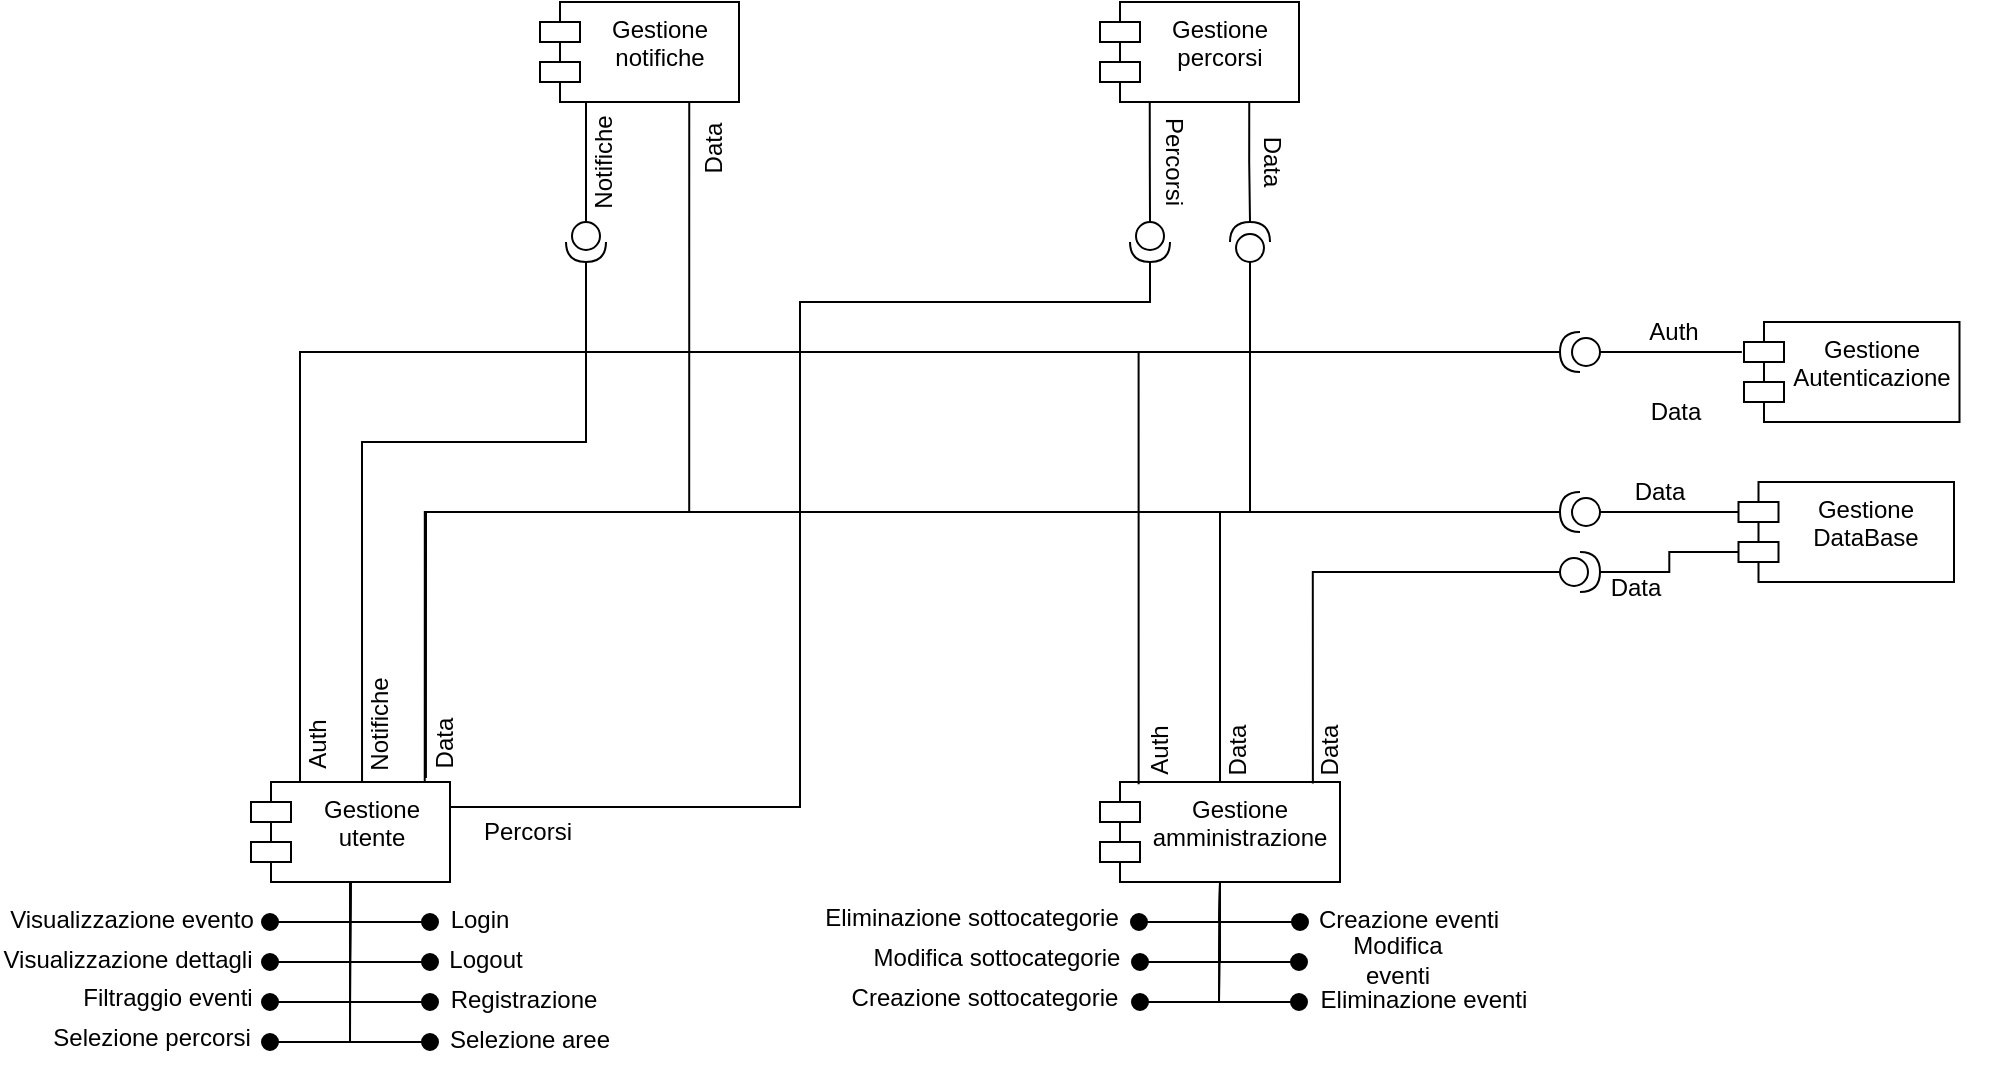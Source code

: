 <mxfile version="24.2.5" type="google">
  <diagram name="Page-1" id="5f0bae14-7c28-e335-631c-24af17079c00">
    <mxGraphModel grid="1" page="1" gridSize="10" guides="1" tooltips="1" connect="1" arrows="1" fold="1" pageScale="1" pageWidth="1100" pageHeight="850" background="none" math="0" shadow="0">
      <root>
        <mxCell id="0" />
        <mxCell id="1" parent="0" />
        <mxCell id="klwS2EqQy-RPltB8W95w-4" value="Gestione utente" style="shape=module;align=left;spacingLeft=20;align=center;verticalAlign=top;whiteSpace=wrap;html=1;" vertex="1" parent="1">
          <mxGeometry x="-114.5" y="750" width="99.5" height="50" as="geometry" />
        </mxCell>
        <mxCell id="klwS2EqQy-RPltB8W95w-7" value="" style="html=1;verticalAlign=bottom;startArrow=oval;startFill=1;endArrow=none;startSize=8;curved=0;rounded=0;endFill=0;entryX=0.5;entryY=1;entryDx=0;entryDy=0;" edge="1" parent="1" target="klwS2EqQy-RPltB8W95w-4">
          <mxGeometry width="60" relative="1" as="geometry">
            <mxPoint x="-25" y="820" as="sourcePoint" />
            <mxPoint x="-128" y="251.86" as="targetPoint" />
            <Array as="points">
              <mxPoint x="-65" y="820" />
            </Array>
          </mxGeometry>
        </mxCell>
        <mxCell id="klwS2EqQy-RPltB8W95w-8" value="" style="html=1;verticalAlign=bottom;startArrow=oval;startFill=1;endArrow=none;startSize=8;curved=0;rounded=0;endFill=0;entryX=0.5;entryY=1;entryDx=0;entryDy=0;" edge="1" parent="1" target="klwS2EqQy-RPltB8W95w-4">
          <mxGeometry width="60" relative="1" as="geometry">
            <mxPoint x="-25" y="840" as="sourcePoint" />
            <mxPoint x="-65" y="810" as="targetPoint" />
            <Array as="points">
              <mxPoint x="-65" y="840" />
            </Array>
          </mxGeometry>
        </mxCell>
        <mxCell id="klwS2EqQy-RPltB8W95w-9" value="Login" style="text;html=1;align=center;verticalAlign=middle;whiteSpace=wrap;rounded=0;" vertex="1" parent="1">
          <mxGeometry x="-30" y="804" width="60" height="30" as="geometry" />
        </mxCell>
        <mxCell id="klwS2EqQy-RPltB8W95w-11" value="Logout" style="text;html=1;align=center;verticalAlign=middle;whiteSpace=wrap;rounded=0;" vertex="1" parent="1">
          <mxGeometry x="-27" y="824" width="60" height="30" as="geometry" />
        </mxCell>
        <mxCell id="klwS2EqQy-RPltB8W95w-12" value="Registrazione" style="text;html=1;align=center;verticalAlign=middle;whiteSpace=wrap;rounded=0;" vertex="1" parent="1">
          <mxGeometry x="-19" y="844" width="82" height="30" as="geometry" />
        </mxCell>
        <mxCell id="klwS2EqQy-RPltB8W95w-13" value="" style="html=1;verticalAlign=bottom;startArrow=oval;startFill=1;endArrow=none;startSize=8;curved=0;rounded=0;endFill=0;entryX=0.5;entryY=1;entryDx=0;entryDy=0;" edge="1" parent="1">
          <mxGeometry width="60" relative="1" as="geometry">
            <mxPoint x="-25" y="860" as="sourcePoint" />
            <mxPoint x="-65" y="820" as="targetPoint" />
            <Array as="points">
              <mxPoint x="-65" y="860" />
            </Array>
          </mxGeometry>
        </mxCell>
        <mxCell id="klwS2EqQy-RPltB8W95w-14" value="Gestione Autenticazione" style="shape=module;align=left;spacingLeft=20;align=center;verticalAlign=top;whiteSpace=wrap;html=1;" vertex="1" parent="1">
          <mxGeometry x="632" y="520" width="107.75" height="50" as="geometry" />
        </mxCell>
        <mxCell id="klwS2EqQy-RPltB8W95w-16" value="" style="ellipse;whiteSpace=wrap;html=1;align=center;aspect=fixed;fillColor=none;strokeColor=none;resizable=0;perimeter=centerPerimeter;rotatable=0;allowArrows=0;points=[];outlineConnect=1;" vertex="1" parent="1">
          <mxGeometry x="751.75" y="540" width="10" height="10" as="geometry" />
        </mxCell>
        <mxCell id="klwS2EqQy-RPltB8W95w-19" value="" style="shape=providedRequiredInterface;html=1;verticalLabelPosition=bottom;sketch=0;rotation=-180;" vertex="1" parent="1">
          <mxGeometry x="540" y="525" width="20" height="20" as="geometry" />
        </mxCell>
        <mxCell id="klwS2EqQy-RPltB8W95w-23" value="Auth" style="text;html=1;align=center;verticalAlign=middle;whiteSpace=wrap;rounded=0;rotation=-90;" vertex="1" parent="1">
          <mxGeometry x="-111" y="716" width="60" height="30" as="geometry" />
        </mxCell>
        <mxCell id="klwS2EqQy-RPltB8W95w-24" value="Gestione &lt;br&gt;&lt;div&gt;DataBase&lt;/div&gt;" style="shape=module;align=left;spacingLeft=20;align=center;verticalAlign=top;whiteSpace=wrap;html=1;" vertex="1" parent="1">
          <mxGeometry x="629.25" y="600" width="107.75" height="50" as="geometry" />
        </mxCell>
        <mxCell id="klwS2EqQy-RPltB8W95w-29" value="Data" style="text;html=1;align=center;verticalAlign=middle;whiteSpace=wrap;rounded=0;" vertex="1" parent="1">
          <mxGeometry x="568" y="550" width="60" height="30" as="geometry" />
        </mxCell>
        <mxCell id="klwS2EqQy-RPltB8W95w-30" value="" style="html=1;verticalAlign=bottom;startArrow=oval;startFill=1;endArrow=none;startSize=8;curved=0;rounded=0;endFill=0;entryX=0.5;entryY=1;entryDx=0;entryDy=0;" edge="1" parent="1">
          <mxGeometry width="60" relative="1" as="geometry">
            <mxPoint x="-105" y="820" as="sourcePoint" />
            <mxPoint x="-65" y="800" as="targetPoint" />
            <Array as="points">
              <mxPoint x="-65" y="820" />
            </Array>
          </mxGeometry>
        </mxCell>
        <mxCell id="klwS2EqQy-RPltB8W95w-31" value="Visualizzazione evento" style="text;html=1;align=center;verticalAlign=middle;whiteSpace=wrap;rounded=0;" vertex="1" parent="1">
          <mxGeometry x="-236" y="804" width="124" height="30" as="geometry" />
        </mxCell>
        <mxCell id="klwS2EqQy-RPltB8W95w-32" value="" style="html=1;verticalAlign=bottom;startArrow=oval;startFill=1;endArrow=none;startSize=8;curved=0;rounded=0;endFill=0;entryX=0.5;entryY=1;entryDx=0;entryDy=0;" edge="1" parent="1" target="klwS2EqQy-RPltB8W95w-4">
          <mxGeometry width="60" relative="1" as="geometry">
            <mxPoint x="-105" y="840" as="sourcePoint" />
            <mxPoint x="-65" y="820" as="targetPoint" />
            <Array as="points">
              <mxPoint x="-65" y="840" />
            </Array>
          </mxGeometry>
        </mxCell>
        <mxCell id="klwS2EqQy-RPltB8W95w-33" value="Visualizzazione dettagli" style="text;html=1;align=center;verticalAlign=middle;whiteSpace=wrap;rounded=0;" vertex="1" parent="1">
          <mxGeometry x="-240" y="824" width="128" height="30" as="geometry" />
        </mxCell>
        <mxCell id="klwS2EqQy-RPltB8W95w-34" value="" style="html=1;verticalAlign=bottom;startArrow=oval;startFill=1;endArrow=none;startSize=8;curved=0;rounded=0;endFill=0;entryX=0.5;entryY=1;entryDx=0;entryDy=0;" edge="1" parent="1" target="klwS2EqQy-RPltB8W95w-4">
          <mxGeometry width="60" relative="1" as="geometry">
            <mxPoint x="-105" y="860" as="sourcePoint" />
            <mxPoint x="-65" y="820" as="targetPoint" />
            <Array as="points">
              <mxPoint x="-65" y="860" />
            </Array>
          </mxGeometry>
        </mxCell>
        <mxCell id="klwS2EqQy-RPltB8W95w-35" value="Filtraggio eventi" style="text;html=1;align=center;verticalAlign=middle;whiteSpace=wrap;rounded=0;" vertex="1" parent="1">
          <mxGeometry x="-200" y="843" width="88" height="30" as="geometry" />
        </mxCell>
        <mxCell id="klwS2EqQy-RPltB8W95w-36" value="" style="html=1;verticalAlign=bottom;startArrow=oval;startFill=1;endArrow=none;startSize=8;curved=0;rounded=0;endFill=0;entryX=0.5;entryY=1;entryDx=0;entryDy=0;" edge="1" parent="1">
          <mxGeometry width="60" relative="1" as="geometry">
            <mxPoint x="-105" y="880" as="sourcePoint" />
            <mxPoint x="-65" y="820" as="targetPoint" />
            <Array as="points">
              <mxPoint x="-65" y="880" />
            </Array>
          </mxGeometry>
        </mxCell>
        <mxCell id="klwS2EqQy-RPltB8W95w-37" value="Selezione percorsi" style="text;html=1;align=center;verticalAlign=middle;whiteSpace=wrap;rounded=0;" vertex="1" parent="1">
          <mxGeometry x="-216.5" y="863" width="104" height="30" as="geometry" />
        </mxCell>
        <mxCell id="klwS2EqQy-RPltB8W95w-38" value="" style="html=1;verticalAlign=bottom;startArrow=oval;startFill=1;endArrow=none;startSize=8;curved=0;rounded=0;endFill=0;entryX=0.5;entryY=1;entryDx=0;entryDy=0;" edge="1" parent="1" target="klwS2EqQy-RPltB8W95w-4">
          <mxGeometry width="60" relative="1" as="geometry">
            <mxPoint x="-25" y="880" as="sourcePoint" />
            <mxPoint x="-65" y="840" as="targetPoint" />
            <Array as="points">
              <mxPoint x="-65" y="880" />
            </Array>
          </mxGeometry>
        </mxCell>
        <mxCell id="klwS2EqQy-RPltB8W95w-39" value="Selezione aree" style="text;html=1;align=center;verticalAlign=middle;whiteSpace=wrap;rounded=0;" vertex="1" parent="1">
          <mxGeometry x="-17" y="864" width="84" height="30" as="geometry" />
        </mxCell>
        <mxCell id="klwS2EqQy-RPltB8W95w-40" value="Gestione amministrazione" style="shape=module;align=left;spacingLeft=20;align=center;verticalAlign=top;whiteSpace=wrap;html=1;" vertex="1" parent="1">
          <mxGeometry x="310" y="750" width="120" height="50" as="geometry" />
        </mxCell>
        <mxCell id="klwS2EqQy-RPltB8W95w-46" value="" style="ellipse;whiteSpace=wrap;html=1;align=center;aspect=fixed;fillColor=none;strokeColor=none;resizable=0;perimeter=centerPerimeter;rotatable=0;allowArrows=0;points=[];outlineConnect=1;" vertex="1" parent="1">
          <mxGeometry x="748.75" y="620" width="10" height="10" as="geometry" />
        </mxCell>
        <mxCell id="klwS2EqQy-RPltB8W95w-47" value="&lt;div&gt;Data&lt;/div&gt;" style="text;html=1;align=center;verticalAlign=middle;whiteSpace=wrap;rounded=0;" vertex="1" parent="1">
          <mxGeometry x="548" y="638" width="60" height="30" as="geometry" />
        </mxCell>
        <mxCell id="klwS2EqQy-RPltB8W95w-48" value="Gestione notifiche" style="shape=module;align=left;spacingLeft=20;align=center;verticalAlign=top;whiteSpace=wrap;html=1;" vertex="1" parent="1">
          <mxGeometry x="30" y="360" width="99.5" height="50" as="geometry" />
        </mxCell>
        <mxCell id="klwS2EqQy-RPltB8W95w-49" value="" style="html=1;verticalAlign=bottom;startArrow=oval;startFill=1;endArrow=none;startSize=8;curved=0;rounded=0;endFill=0;entryX=0.5;entryY=1;entryDx=0;entryDy=0;" edge="1" parent="1" target="klwS2EqQy-RPltB8W95w-40">
          <mxGeometry width="60" relative="1" as="geometry">
            <mxPoint x="410" y="820" as="sourcePoint" />
            <mxPoint x="390" y="814" as="targetPoint" />
            <Array as="points">
              <mxPoint x="370" y="820" />
            </Array>
          </mxGeometry>
        </mxCell>
        <mxCell id="klwS2EqQy-RPltB8W95w-51" value="Creazione eventi" style="text;html=1;align=center;verticalAlign=middle;whiteSpace=wrap;rounded=0;" vertex="1" parent="1">
          <mxGeometry x="418" y="804" width="93" height="30" as="geometry" />
        </mxCell>
        <mxCell id="klwS2EqQy-RPltB8W95w-52" value="" style="html=1;verticalAlign=bottom;startArrow=oval;startFill=1;endArrow=none;startSize=8;curved=0;rounded=0;endFill=0;entryX=0.5;entryY=1;entryDx=0;entryDy=0;" edge="1" parent="1" target="klwS2EqQy-RPltB8W95w-40">
          <mxGeometry width="60" relative="1" as="geometry">
            <mxPoint x="409.5" y="840" as="sourcePoint" />
            <mxPoint x="369.5" y="820" as="targetPoint" />
            <Array as="points">
              <mxPoint x="369.5" y="840" />
            </Array>
          </mxGeometry>
        </mxCell>
        <mxCell id="klwS2EqQy-RPltB8W95w-53" value="Modifica eventi" style="text;html=1;align=center;verticalAlign=middle;whiteSpace=wrap;rounded=0;" vertex="1" parent="1">
          <mxGeometry x="418" y="824" width="82" height="30" as="geometry" />
        </mxCell>
        <mxCell id="klwS2EqQy-RPltB8W95w-54" value="" style="html=1;verticalAlign=bottom;startArrow=oval;startFill=1;endArrow=none;startSize=8;curved=0;rounded=0;endFill=0;" edge="1" parent="1">
          <mxGeometry width="60" relative="1" as="geometry">
            <mxPoint x="409.5" y="860" as="sourcePoint" />
            <mxPoint x="370" y="800" as="targetPoint" />
            <Array as="points">
              <mxPoint x="369.5" y="860" />
            </Array>
          </mxGeometry>
        </mxCell>
        <mxCell id="klwS2EqQy-RPltB8W95w-55" value="Eliminazione eventi" style="text;html=1;align=center;verticalAlign=middle;whiteSpace=wrap;rounded=0;" vertex="1" parent="1">
          <mxGeometry x="418" y="844" width="108" height="30" as="geometry" />
        </mxCell>
        <mxCell id="klwS2EqQy-RPltB8W95w-56" value="" style="html=1;verticalAlign=bottom;startArrow=oval;startFill=1;endArrow=none;startSize=8;curved=0;rounded=0;endFill=0;entryX=0.5;entryY=1;entryDx=0;entryDy=0;" edge="1" parent="1" target="klwS2EqQy-RPltB8W95w-40">
          <mxGeometry width="60" relative="1" as="geometry">
            <mxPoint x="330" y="860" as="sourcePoint" />
            <mxPoint x="370" y="800" as="targetPoint" />
            <Array as="points">
              <mxPoint x="369.5" y="860" />
            </Array>
          </mxGeometry>
        </mxCell>
        <mxCell id="klwS2EqQy-RPltB8W95w-57" value="Creazione sottocategorie" style="text;html=1;align=center;verticalAlign=middle;whiteSpace=wrap;rounded=0;" vertex="1" parent="1">
          <mxGeometry x="183" y="843" width="139" height="30" as="geometry" />
        </mxCell>
        <mxCell id="klwS2EqQy-RPltB8W95w-58" value="" style="html=1;verticalAlign=bottom;startArrow=oval;startFill=1;endArrow=none;startSize=8;curved=0;rounded=0;endFill=0;entryX=0.5;entryY=1;entryDx=0;entryDy=0;" edge="1" parent="1" target="klwS2EqQy-RPltB8W95w-40">
          <mxGeometry width="60" relative="1" as="geometry">
            <mxPoint x="330" y="840" as="sourcePoint" />
            <mxPoint x="380" y="810" as="targetPoint" />
            <Array as="points">
              <mxPoint x="370" y="840" />
            </Array>
          </mxGeometry>
        </mxCell>
        <mxCell id="klwS2EqQy-RPltB8W95w-59" value="Modifica sottocategorie" style="text;html=1;align=center;verticalAlign=middle;whiteSpace=wrap;rounded=0;" vertex="1" parent="1">
          <mxGeometry x="189" y="823" width="139" height="30" as="geometry" />
        </mxCell>
        <mxCell id="klwS2EqQy-RPltB8W95w-60" value="Percorsi" style="text;html=1;align=center;verticalAlign=middle;whiteSpace=wrap;rounded=0;" vertex="1" parent="1">
          <mxGeometry x="-10" y="760" width="68" height="30" as="geometry" />
        </mxCell>
        <mxCell id="klwS2EqQy-RPltB8W95w-61" value="" style="html=1;verticalAlign=bottom;startArrow=oval;startFill=1;endArrow=none;startSize=8;curved=0;rounded=0;endFill=0;entryX=0.5;entryY=1;entryDx=0;entryDy=0;" edge="1" parent="1" target="klwS2EqQy-RPltB8W95w-40">
          <mxGeometry width="60" relative="1" as="geometry">
            <mxPoint x="329.5" y="820" as="sourcePoint" />
            <mxPoint x="370" y="800" as="targetPoint" />
            <Array as="points">
              <mxPoint x="369.5" y="820" />
            </Array>
          </mxGeometry>
        </mxCell>
        <mxCell id="klwS2EqQy-RPltB8W95w-63" value="Auth" style="text;html=1;align=center;verticalAlign=middle;whiteSpace=wrap;rounded=0;rotation=-90;" vertex="1" parent="1">
          <mxGeometry x="310" y="719" width="60" height="30" as="geometry" />
        </mxCell>
        <mxCell id="klwS2EqQy-RPltB8W95w-64" value="Data" style="text;html=1;align=center;verticalAlign=middle;whiteSpace=wrap;rounded=0;rotation=-90;" vertex="1" parent="1">
          <mxGeometry x="-47.5" y="716" width="60" height="30" as="geometry" />
        </mxCell>
        <mxCell id="klwS2EqQy-RPltB8W95w-65" value="Data" style="text;html=1;align=center;verticalAlign=middle;whiteSpace=wrap;rounded=0;rotation=-90;" vertex="1" parent="1">
          <mxGeometry x="349" y="719" width="60" height="30" as="geometry" />
        </mxCell>
        <mxCell id="klwS2EqQy-RPltB8W95w-69" value="Auth" style="text;html=1;align=center;verticalAlign=middle;whiteSpace=wrap;rounded=0;rotation=0;" vertex="1" parent="1">
          <mxGeometry x="567" y="510" width="60" height="30" as="geometry" />
        </mxCell>
        <mxCell id="klwS2EqQy-RPltB8W95w-70" value="" style="shape=providedRequiredInterface;html=1;verticalLabelPosition=bottom;sketch=0;rotation=90;" vertex="1" parent="1">
          <mxGeometry x="43" y="470" width="20" height="20" as="geometry" />
        </mxCell>
        <mxCell id="klwS2EqQy-RPltB8W95w-71" style="edgeStyle=orthogonalEdgeStyle;rounded=0;orthogonalLoop=1;jettySize=auto;html=1;exitX=0.5;exitY=1;exitDx=0;exitDy=0;entryX=0;entryY=0.5;entryDx=0;entryDy=0;entryPerimeter=0;endArrow=none;endFill=0;" edge="1" parent="1" source="klwS2EqQy-RPltB8W95w-48" target="klwS2EqQy-RPltB8W95w-70">
          <mxGeometry relative="1" as="geometry">
            <Array as="points">
              <mxPoint x="53" y="410" />
            </Array>
          </mxGeometry>
        </mxCell>
        <mxCell id="klwS2EqQy-RPltB8W95w-72" style="edgeStyle=orthogonalEdgeStyle;rounded=0;orthogonalLoop=1;jettySize=auto;html=1;exitX=1;exitY=0.5;exitDx=0;exitDy=0;exitPerimeter=0;entryX=0.558;entryY=-0.003;entryDx=0;entryDy=0;entryPerimeter=0;endArrow=none;endFill=0;" edge="1" parent="1" source="klwS2EqQy-RPltB8W95w-70" target="klwS2EqQy-RPltB8W95w-4">
          <mxGeometry relative="1" as="geometry">
            <Array as="points">
              <mxPoint x="53" y="580" />
              <mxPoint x="-59" y="580" />
            </Array>
          </mxGeometry>
        </mxCell>
        <mxCell id="klwS2EqQy-RPltB8W95w-73" value="&lt;div&gt;Notifiche&lt;/div&gt;" style="text;html=1;align=center;verticalAlign=middle;whiteSpace=wrap;rounded=0;rotation=-90;" vertex="1" parent="1">
          <mxGeometry x="-80" y="706" width="60" height="30" as="geometry" />
        </mxCell>
        <mxCell id="klwS2EqQy-RPltB8W95w-74" value="&lt;div&gt;Notifiche&lt;/div&gt;" style="text;html=1;align=center;verticalAlign=middle;whiteSpace=wrap;rounded=0;rotation=-90;" vertex="1" parent="1">
          <mxGeometry x="32" y="425" width="60" height="30" as="geometry" />
        </mxCell>
        <mxCell id="klwS2EqQy-RPltB8W95w-76" value="Data" style="text;html=1;align=center;verticalAlign=middle;whiteSpace=wrap;rounded=0;rotation=-90;" vertex="1" parent="1">
          <mxGeometry x="87" y="418" width="60" height="30" as="geometry" />
        </mxCell>
        <mxCell id="klwS2EqQy-RPltB8W95w-82" value="Data" style="text;html=1;align=center;verticalAlign=middle;whiteSpace=wrap;rounded=0;rotation=-90;" vertex="1" parent="1">
          <mxGeometry x="395" y="719" width="60" height="30" as="geometry" />
        </mxCell>
        <mxCell id="klwS2EqQy-RPltB8W95w-83" value="&lt;div&gt;Data&lt;/div&gt;" style="text;html=1;align=center;verticalAlign=middle;whiteSpace=wrap;rounded=0;" vertex="1" parent="1">
          <mxGeometry x="560" y="590" width="60" height="30" as="geometry" />
        </mxCell>
        <mxCell id="klwS2EqQy-RPltB8W95w-93" style="edgeStyle=orthogonalEdgeStyle;rounded=0;orthogonalLoop=1;jettySize=auto;html=1;exitX=1;exitY=0.5;exitDx=0;exitDy=0;exitPerimeter=0;entryX=0.5;entryY=0;entryDx=0;entryDy=0;endArrow=none;endFill=0;" edge="1" parent="1" source="klwS2EqQy-RPltB8W95w-84" target="klwS2EqQy-RPltB8W95w-40">
          <mxGeometry relative="1" as="geometry" />
        </mxCell>
        <mxCell id="klwS2EqQy-RPltB8W95w-84" value="" style="shape=providedRequiredInterface;html=1;verticalLabelPosition=bottom;sketch=0;rotation=-180;" vertex="1" parent="1">
          <mxGeometry x="540" y="605" width="20" height="20" as="geometry" />
        </mxCell>
        <mxCell id="klwS2EqQy-RPltB8W95w-86" style="edgeStyle=orthogonalEdgeStyle;rounded=0;orthogonalLoop=1;jettySize=auto;html=1;exitX=0;exitY=0.5;exitDx=0;exitDy=0;exitPerimeter=0;entryX=0;entryY=0;entryDx=0;entryDy=15;entryPerimeter=0;endArrow=none;endFill=0;" edge="1" parent="1" source="klwS2EqQy-RPltB8W95w-84" target="klwS2EqQy-RPltB8W95w-24">
          <mxGeometry relative="1" as="geometry" />
        </mxCell>
        <mxCell id="klwS2EqQy-RPltB8W95w-87" style="edgeStyle=orthogonalEdgeStyle;rounded=0;orthogonalLoop=1;jettySize=auto;html=1;exitX=0;exitY=0.5;exitDx=0;exitDy=0;exitPerimeter=0;entryX=-0.01;entryY=0.299;entryDx=0;entryDy=0;entryPerimeter=0;endArrow=none;endFill=0;" edge="1" parent="1" source="klwS2EqQy-RPltB8W95w-19" target="klwS2EqQy-RPltB8W95w-14">
          <mxGeometry relative="1" as="geometry" />
        </mxCell>
        <mxCell id="klwS2EqQy-RPltB8W95w-89" style="edgeStyle=orthogonalEdgeStyle;rounded=0;orthogonalLoop=1;jettySize=auto;html=1;exitX=1;exitY=0.5;exitDx=0;exitDy=0;exitPerimeter=0;entryX=0.183;entryY=0.2;entryDx=0;entryDy=0;entryPerimeter=0;endArrow=none;endFill=0;" edge="1" parent="1" source="klwS2EqQy-RPltB8W95w-19" target="klwS2EqQy-RPltB8W95w-23">
          <mxGeometry relative="1" as="geometry" />
        </mxCell>
        <mxCell id="klwS2EqQy-RPltB8W95w-92" style="edgeStyle=orthogonalEdgeStyle;rounded=0;orthogonalLoop=1;jettySize=auto;html=1;exitX=1;exitY=0.5;exitDx=0;exitDy=0;exitPerimeter=0;entryX=0.879;entryY=-0.04;entryDx=0;entryDy=0;entryPerimeter=0;endArrow=none;endFill=0;" edge="1" parent="1" source="klwS2EqQy-RPltB8W95w-84" target="klwS2EqQy-RPltB8W95w-4">
          <mxGeometry relative="1" as="geometry" />
        </mxCell>
        <mxCell id="klwS2EqQy-RPltB8W95w-94" style="edgeStyle=orthogonalEdgeStyle;rounded=0;orthogonalLoop=1;jettySize=auto;html=1;exitX=0.75;exitY=1;exitDx=0;exitDy=0;entryX=1;entryY=0.5;entryDx=0;entryDy=0;entryPerimeter=0;endArrow=none;endFill=0;" edge="1" parent="1" source="klwS2EqQy-RPltB8W95w-48" target="klwS2EqQy-RPltB8W95w-84">
          <mxGeometry relative="1" as="geometry" />
        </mxCell>
        <mxCell id="klwS2EqQy-RPltB8W95w-95" style="edgeStyle=orthogonalEdgeStyle;rounded=0;orthogonalLoop=1;jettySize=auto;html=1;exitX=1;exitY=0.5;exitDx=0;exitDy=0;exitPerimeter=0;entryX=0.161;entryY=0.023;entryDx=0;entryDy=0;entryPerimeter=0;endArrow=none;endFill=0;" edge="1" parent="1" source="klwS2EqQy-RPltB8W95w-19" target="klwS2EqQy-RPltB8W95w-40">
          <mxGeometry relative="1" as="geometry" />
        </mxCell>
        <mxCell id="klwS2EqQy-RPltB8W95w-96" value="" style="shape=providedRequiredInterface;html=1;verticalLabelPosition=bottom;sketch=0;rotation=0;" vertex="1" parent="1">
          <mxGeometry x="540" y="635" width="20" height="20" as="geometry" />
        </mxCell>
        <mxCell id="klwS2EqQy-RPltB8W95w-97" style="edgeStyle=orthogonalEdgeStyle;rounded=0;orthogonalLoop=1;jettySize=auto;html=1;exitX=1;exitY=0.5;exitDx=0;exitDy=0;exitPerimeter=0;entryX=0;entryY=0;entryDx=0;entryDy=35;entryPerimeter=0;endArrow=none;endFill=0;" edge="1" parent="1" source="klwS2EqQy-RPltB8W95w-96" target="klwS2EqQy-RPltB8W95w-24">
          <mxGeometry relative="1" as="geometry">
            <mxPoint x="629" y="635" as="targetPoint" />
          </mxGeometry>
        </mxCell>
        <mxCell id="klwS2EqQy-RPltB8W95w-98" style="edgeStyle=orthogonalEdgeStyle;rounded=0;orthogonalLoop=1;jettySize=auto;html=1;exitX=0;exitY=0.5;exitDx=0;exitDy=0;exitPerimeter=0;entryX=0.887;entryY=0.016;entryDx=0;entryDy=0;entryPerimeter=0;endArrow=none;endFill=0;" edge="1" parent="1" source="klwS2EqQy-RPltB8W95w-96" target="klwS2EqQy-RPltB8W95w-40">
          <mxGeometry relative="1" as="geometry" />
        </mxCell>
        <mxCell id="klwS2EqQy-RPltB8W95w-99" value="Gestione percorsi" style="shape=module;align=left;spacingLeft=20;align=center;verticalAlign=top;whiteSpace=wrap;html=1;" vertex="1" parent="1">
          <mxGeometry x="310" y="360" width="99.5" height="50" as="geometry" />
        </mxCell>
        <mxCell id="klwS2EqQy-RPltB8W95w-102" style="edgeStyle=orthogonalEdgeStyle;rounded=0;orthogonalLoop=1;jettySize=auto;html=1;exitX=1;exitY=0.5;exitDx=0;exitDy=0;exitPerimeter=0;entryX=1;entryY=0.25;entryDx=0;entryDy=0;endArrow=none;endFill=0;" edge="1" parent="1" source="klwS2EqQy-RPltB8W95w-100" target="klwS2EqQy-RPltB8W95w-4">
          <mxGeometry relative="1" as="geometry">
            <Array as="points">
              <mxPoint x="335" y="510" />
              <mxPoint x="160" y="510" />
              <mxPoint x="160" y="763" />
            </Array>
          </mxGeometry>
        </mxCell>
        <mxCell id="klwS2EqQy-RPltB8W95w-100" value="" style="shape=providedRequiredInterface;html=1;verticalLabelPosition=bottom;sketch=0;rotation=90;" vertex="1" parent="1">
          <mxGeometry x="325" y="470" width="20" height="20" as="geometry" />
        </mxCell>
        <mxCell id="klwS2EqQy-RPltB8W95w-101" style="edgeStyle=orthogonalEdgeStyle;rounded=0;orthogonalLoop=1;jettySize=auto;html=1;exitX=0.25;exitY=1;exitDx=0;exitDy=0;entryX=0;entryY=0.5;entryDx=0;entryDy=0;entryPerimeter=0;endArrow=none;endFill=0;" edge="1" parent="1" source="klwS2EqQy-RPltB8W95w-99" target="klwS2EqQy-RPltB8W95w-100">
          <mxGeometry relative="1" as="geometry" />
        </mxCell>
        <mxCell id="klwS2EqQy-RPltB8W95w-103" value="Eliminazione sottocategorie" style="text;html=1;align=center;verticalAlign=middle;whiteSpace=wrap;rounded=0;" vertex="1" parent="1">
          <mxGeometry x="169" y="803" width="154" height="30" as="geometry" />
        </mxCell>
        <mxCell id="klwS2EqQy-RPltB8W95w-104" value="Percorsi" style="text;html=1;align=center;verticalAlign=middle;whiteSpace=wrap;rounded=0;rotation=90;" vertex="1" parent="1">
          <mxGeometry x="313" y="425" width="68" height="30" as="geometry" />
        </mxCell>
        <mxCell id="klwS2EqQy-RPltB8W95w-105" value="" style="shape=providedRequiredInterface;html=1;verticalLabelPosition=bottom;sketch=0;rotation=-90;" vertex="1" parent="1">
          <mxGeometry x="375" y="470" width="20" height="20" as="geometry" />
        </mxCell>
        <mxCell id="klwS2EqQy-RPltB8W95w-106" style="edgeStyle=orthogonalEdgeStyle;rounded=0;orthogonalLoop=1;jettySize=auto;html=1;exitX=0.75;exitY=1;exitDx=0;exitDy=0;entryX=1;entryY=0.5;entryDx=0;entryDy=0;entryPerimeter=0;endArrow=none;endFill=0;" edge="1" parent="1" source="klwS2EqQy-RPltB8W95w-99" target="klwS2EqQy-RPltB8W95w-105">
          <mxGeometry relative="1" as="geometry" />
        </mxCell>
        <mxCell id="klwS2EqQy-RPltB8W95w-108" style="edgeStyle=orthogonalEdgeStyle;rounded=0;orthogonalLoop=1;jettySize=auto;html=1;exitX=0;exitY=0.5;exitDx=0;exitDy=0;exitPerimeter=0;entryX=0.873;entryY=0;entryDx=0;entryDy=0;entryPerimeter=0;endArrow=none;endFill=0;" edge="1" parent="1" source="klwS2EqQy-RPltB8W95w-105" target="klwS2EqQy-RPltB8W95w-4">
          <mxGeometry relative="1" as="geometry">
            <mxPoint x="385" y="485" as="sourcePoint" />
            <mxPoint x="-26.84" y="743.45" as="targetPoint" />
            <Array as="points">
              <mxPoint x="385" y="615" />
              <mxPoint x="-28" y="615" />
            </Array>
          </mxGeometry>
        </mxCell>
        <mxCell id="klwS2EqQy-RPltB8W95w-109" value="Data" style="text;html=1;align=center;verticalAlign=middle;whiteSpace=wrap;rounded=0;rotation=90;" vertex="1" parent="1">
          <mxGeometry x="362" y="425" width="68" height="30" as="geometry" />
        </mxCell>
      </root>
    </mxGraphModel>
  </diagram>
</mxfile>
